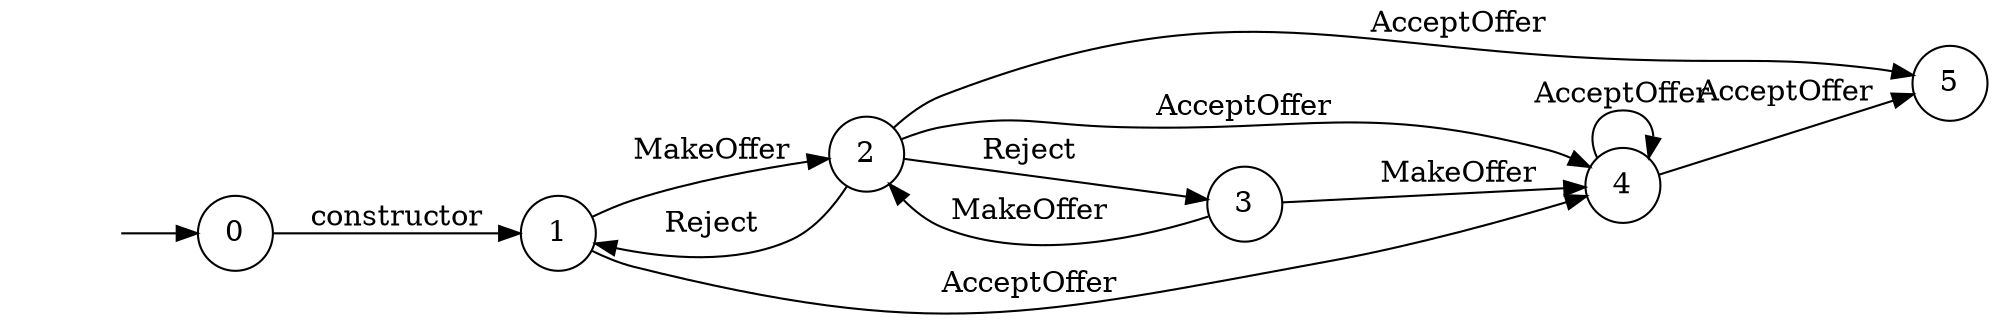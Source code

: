 digraph "Dapp-Automata-data/fuzzer/testnetdata-model-rq1/SimpleMarketplace/Ktail-1" {
	graph [rankdir=LR]
	"" [label="" shape=plaintext]
	2 [label=2 shape=circle]
	5 [label=5 shape=circle]
	4 [label=4 shape=circle]
	3 [label=3 shape=circle]
	1 [label=1 shape=circle]
	0 [label=0 shape=circle]
	"" -> 0 [label=""]
	1 -> 2 [label=MakeOffer]
	1 -> 4 [label=AcceptOffer]
	2 -> 4 [label=AcceptOffer]
	2 -> 5 [label=AcceptOffer]
	2 -> 1 [label=Reject]
	2 -> 3 [label=Reject]
	3 -> 4 [label=MakeOffer]
	3 -> 2 [label=MakeOffer]
	4 -> 4 [label=AcceptOffer]
	4 -> 5 [label=AcceptOffer]
	0 -> 1 [label=constructor]
}

